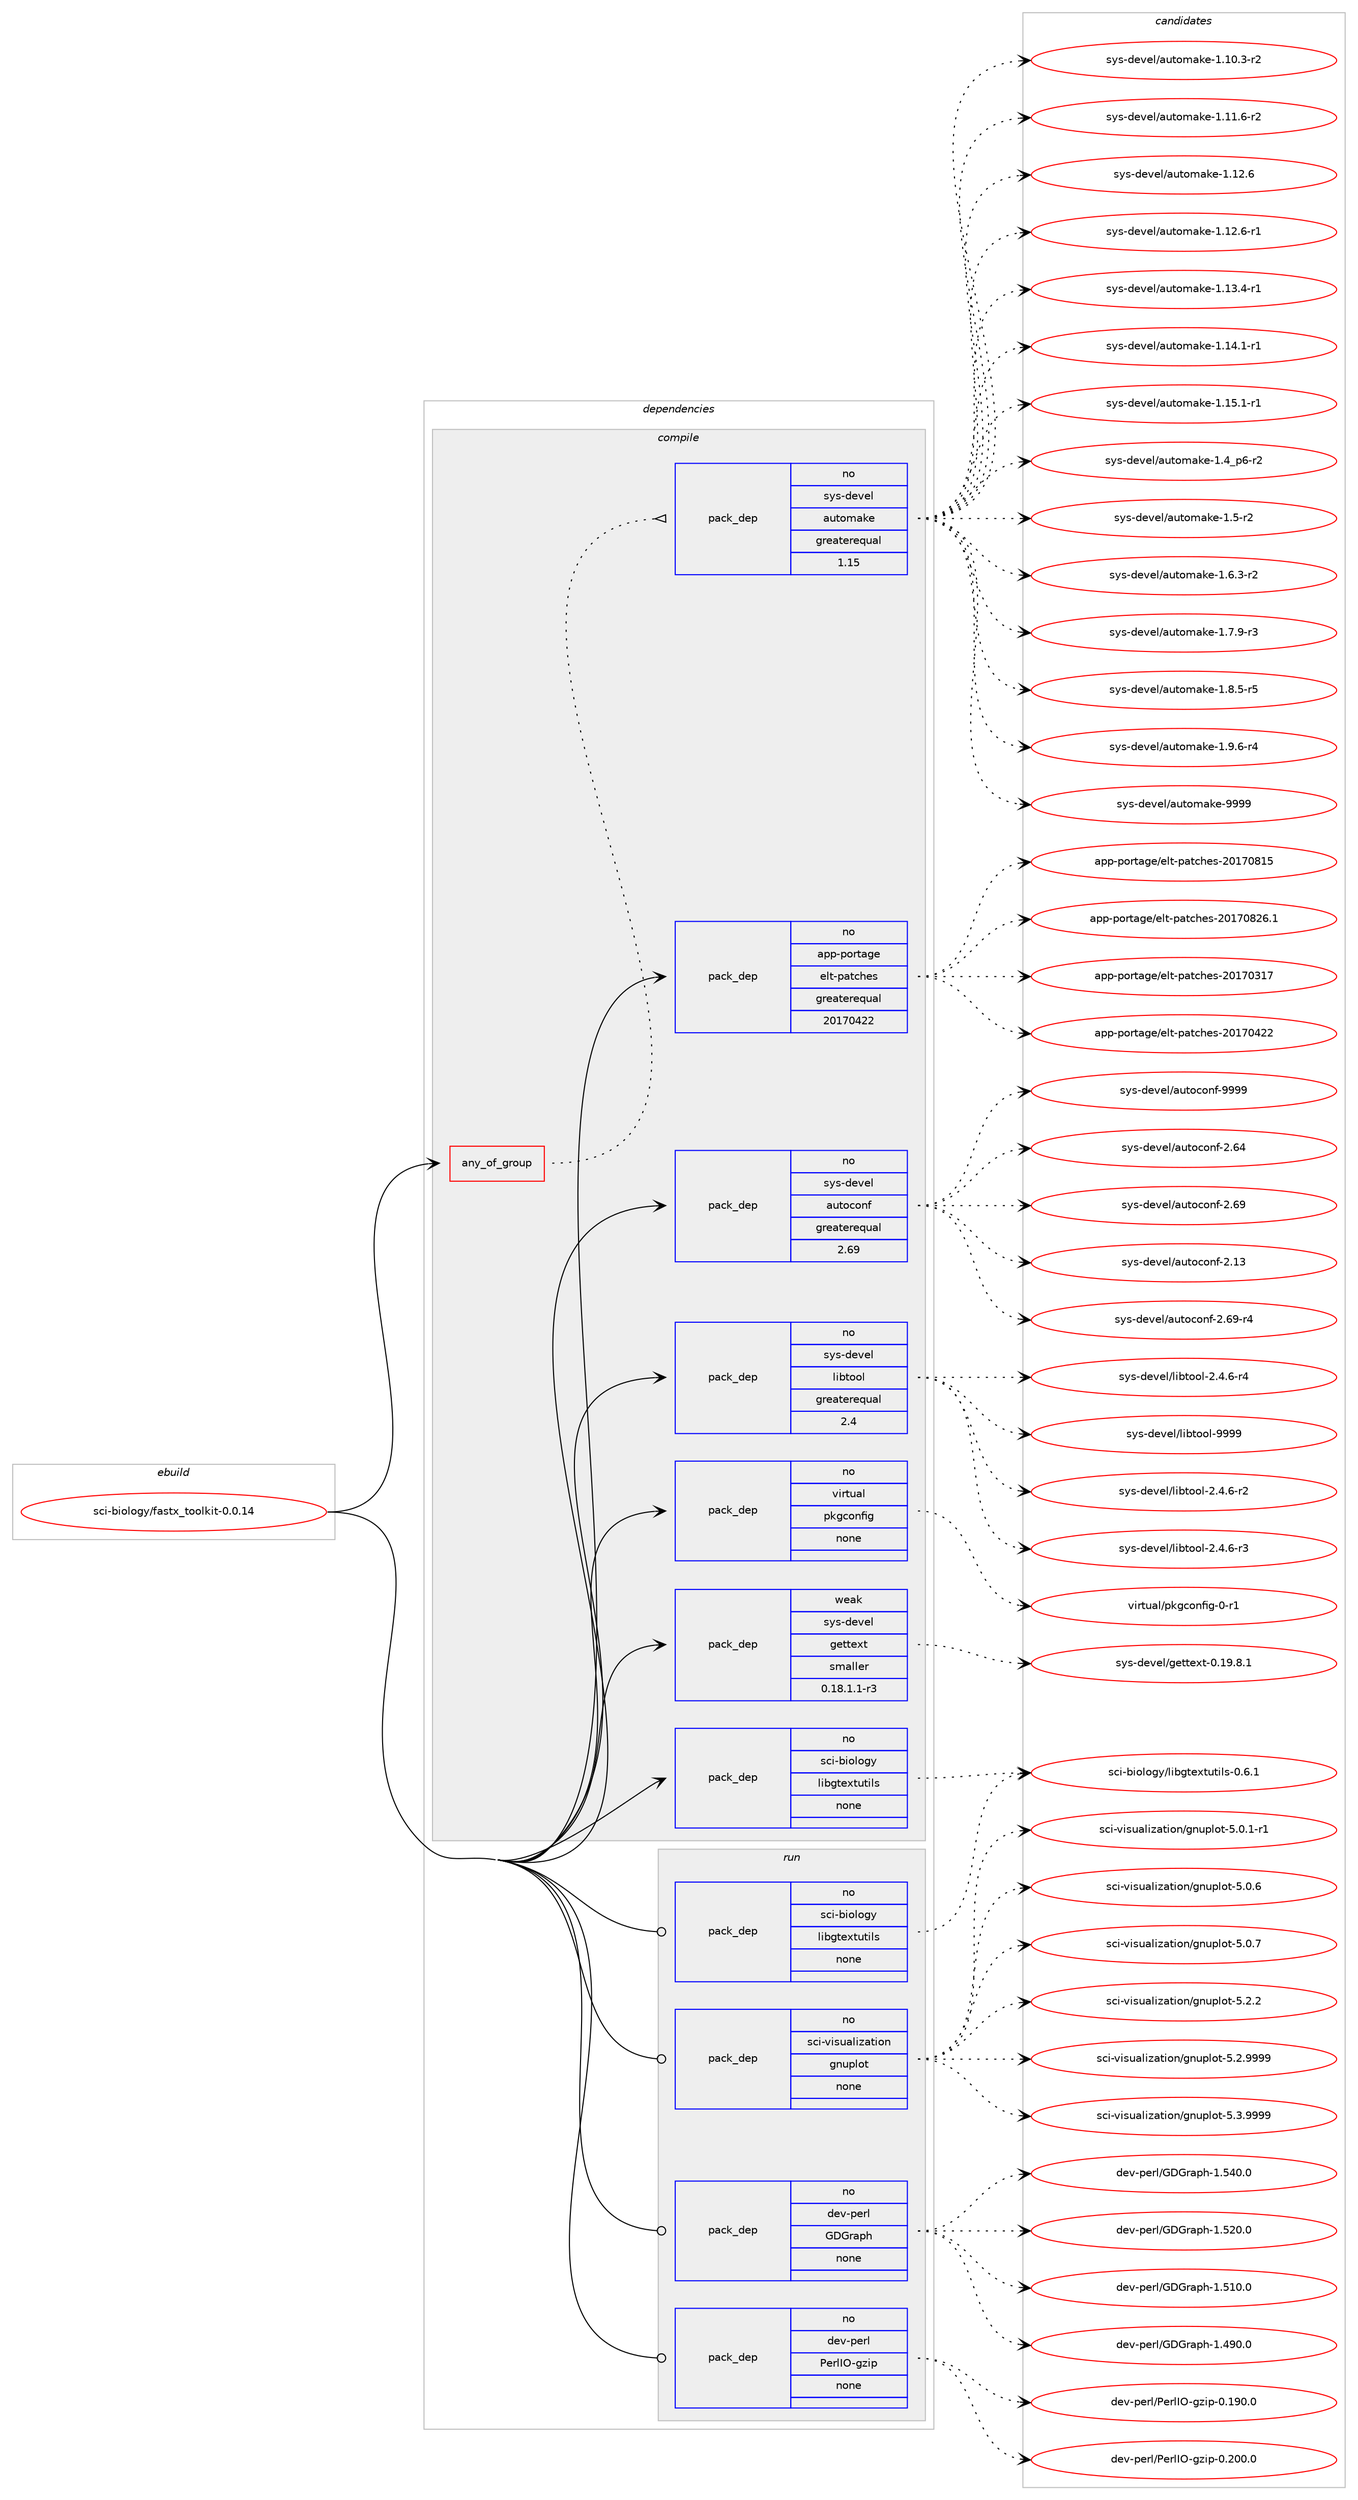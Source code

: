 digraph prolog {

# *************
# Graph options
# *************

newrank=true;
concentrate=true;
compound=true;
graph [rankdir=LR,fontname=Helvetica,fontsize=10,ranksep=1.5];#, ranksep=2.5, nodesep=0.2];
edge  [arrowhead=vee];
node  [fontname=Helvetica,fontsize=10];

# **********
# The ebuild
# **********

subgraph cluster_leftcol {
color=gray;
rank=same;
label=<<i>ebuild</i>>;
id [label="sci-biology/fastx_toolkit-0.0.14", color=red, width=4, href="../sci-biology/fastx_toolkit-0.0.14.svg"];
}

# ****************
# The dependencies
# ****************

subgraph cluster_midcol {
color=gray;
label=<<i>dependencies</i>>;
subgraph cluster_compile {
fillcolor="#eeeeee";
style=filled;
label=<<i>compile</i>>;
subgraph any26 {
dependency1142 [label=<<TABLE BORDER="0" CELLBORDER="1" CELLSPACING="0" CELLPADDING="4"><TR><TD CELLPADDING="10">any_of_group</TD></TR></TABLE>>, shape=none, color=red];subgraph pack778 {
dependency1143 [label=<<TABLE BORDER="0" CELLBORDER="1" CELLSPACING="0" CELLPADDING="4" WIDTH="220"><TR><TD ROWSPAN="6" CELLPADDING="30">pack_dep</TD></TR><TR><TD WIDTH="110">no</TD></TR><TR><TD>sys-devel</TD></TR><TR><TD>automake</TD></TR><TR><TD>greaterequal</TD></TR><TR><TD>1.15</TD></TR></TABLE>>, shape=none, color=blue];
}
dependency1142:e -> dependency1143:w [weight=20,style="dotted",arrowhead="oinv"];
}
id:e -> dependency1142:w [weight=20,style="solid",arrowhead="vee"];
subgraph pack779 {
dependency1144 [label=<<TABLE BORDER="0" CELLBORDER="1" CELLSPACING="0" CELLPADDING="4" WIDTH="220"><TR><TD ROWSPAN="6" CELLPADDING="30">pack_dep</TD></TR><TR><TD WIDTH="110">no</TD></TR><TR><TD>app-portage</TD></TR><TR><TD>elt-patches</TD></TR><TR><TD>greaterequal</TD></TR><TR><TD>20170422</TD></TR></TABLE>>, shape=none, color=blue];
}
id:e -> dependency1144:w [weight=20,style="solid",arrowhead="vee"];
subgraph pack780 {
dependency1145 [label=<<TABLE BORDER="0" CELLBORDER="1" CELLSPACING="0" CELLPADDING="4" WIDTH="220"><TR><TD ROWSPAN="6" CELLPADDING="30">pack_dep</TD></TR><TR><TD WIDTH="110">no</TD></TR><TR><TD>sci-biology</TD></TR><TR><TD>libgtextutils</TD></TR><TR><TD>none</TD></TR><TR><TD></TD></TR></TABLE>>, shape=none, color=blue];
}
id:e -> dependency1145:w [weight=20,style="solid",arrowhead="vee"];
subgraph pack781 {
dependency1146 [label=<<TABLE BORDER="0" CELLBORDER="1" CELLSPACING="0" CELLPADDING="4" WIDTH="220"><TR><TD ROWSPAN="6" CELLPADDING="30">pack_dep</TD></TR><TR><TD WIDTH="110">no</TD></TR><TR><TD>sys-devel</TD></TR><TR><TD>autoconf</TD></TR><TR><TD>greaterequal</TD></TR><TR><TD>2.69</TD></TR></TABLE>>, shape=none, color=blue];
}
id:e -> dependency1146:w [weight=20,style="solid",arrowhead="vee"];
subgraph pack782 {
dependency1147 [label=<<TABLE BORDER="0" CELLBORDER="1" CELLSPACING="0" CELLPADDING="4" WIDTH="220"><TR><TD ROWSPAN="6" CELLPADDING="30">pack_dep</TD></TR><TR><TD WIDTH="110">no</TD></TR><TR><TD>sys-devel</TD></TR><TR><TD>libtool</TD></TR><TR><TD>greaterequal</TD></TR><TR><TD>2.4</TD></TR></TABLE>>, shape=none, color=blue];
}
id:e -> dependency1147:w [weight=20,style="solid",arrowhead="vee"];
subgraph pack783 {
dependency1148 [label=<<TABLE BORDER="0" CELLBORDER="1" CELLSPACING="0" CELLPADDING="4" WIDTH="220"><TR><TD ROWSPAN="6" CELLPADDING="30">pack_dep</TD></TR><TR><TD WIDTH="110">no</TD></TR><TR><TD>virtual</TD></TR><TR><TD>pkgconfig</TD></TR><TR><TD>none</TD></TR><TR><TD></TD></TR></TABLE>>, shape=none, color=blue];
}
id:e -> dependency1148:w [weight=20,style="solid",arrowhead="vee"];
subgraph pack784 {
dependency1149 [label=<<TABLE BORDER="0" CELLBORDER="1" CELLSPACING="0" CELLPADDING="4" WIDTH="220"><TR><TD ROWSPAN="6" CELLPADDING="30">pack_dep</TD></TR><TR><TD WIDTH="110">weak</TD></TR><TR><TD>sys-devel</TD></TR><TR><TD>gettext</TD></TR><TR><TD>smaller</TD></TR><TR><TD>0.18.1.1-r3</TD></TR></TABLE>>, shape=none, color=blue];
}
id:e -> dependency1149:w [weight=20,style="solid",arrowhead="vee"];
}
subgraph cluster_compileandrun {
fillcolor="#eeeeee";
style=filled;
label=<<i>compile and run</i>>;
}
subgraph cluster_run {
fillcolor="#eeeeee";
style=filled;
label=<<i>run</i>>;
subgraph pack785 {
dependency1150 [label=<<TABLE BORDER="0" CELLBORDER="1" CELLSPACING="0" CELLPADDING="4" WIDTH="220"><TR><TD ROWSPAN="6" CELLPADDING="30">pack_dep</TD></TR><TR><TD WIDTH="110">no</TD></TR><TR><TD>dev-perl</TD></TR><TR><TD>GDGraph</TD></TR><TR><TD>none</TD></TR><TR><TD></TD></TR></TABLE>>, shape=none, color=blue];
}
id:e -> dependency1150:w [weight=20,style="solid",arrowhead="odot"];
subgraph pack786 {
dependency1151 [label=<<TABLE BORDER="0" CELLBORDER="1" CELLSPACING="0" CELLPADDING="4" WIDTH="220"><TR><TD ROWSPAN="6" CELLPADDING="30">pack_dep</TD></TR><TR><TD WIDTH="110">no</TD></TR><TR><TD>dev-perl</TD></TR><TR><TD>PerlIO-gzip</TD></TR><TR><TD>none</TD></TR><TR><TD></TD></TR></TABLE>>, shape=none, color=blue];
}
id:e -> dependency1151:w [weight=20,style="solid",arrowhead="odot"];
subgraph pack787 {
dependency1152 [label=<<TABLE BORDER="0" CELLBORDER="1" CELLSPACING="0" CELLPADDING="4" WIDTH="220"><TR><TD ROWSPAN="6" CELLPADDING="30">pack_dep</TD></TR><TR><TD WIDTH="110">no</TD></TR><TR><TD>sci-biology</TD></TR><TR><TD>libgtextutils</TD></TR><TR><TD>none</TD></TR><TR><TD></TD></TR></TABLE>>, shape=none, color=blue];
}
id:e -> dependency1152:w [weight=20,style="solid",arrowhead="odot"];
subgraph pack788 {
dependency1153 [label=<<TABLE BORDER="0" CELLBORDER="1" CELLSPACING="0" CELLPADDING="4" WIDTH="220"><TR><TD ROWSPAN="6" CELLPADDING="30">pack_dep</TD></TR><TR><TD WIDTH="110">no</TD></TR><TR><TD>sci-visualization</TD></TR><TR><TD>gnuplot</TD></TR><TR><TD>none</TD></TR><TR><TD></TD></TR></TABLE>>, shape=none, color=blue];
}
id:e -> dependency1153:w [weight=20,style="solid",arrowhead="odot"];
}
}

# **************
# The candidates
# **************

subgraph cluster_choices {
rank=same;
color=gray;
label=<<i>candidates</i>>;

subgraph choice778 {
color=black;
nodesep=1;
choice11512111545100101118101108479711711611110997107101454946494846514511450 [label="sys-devel/automake-1.10.3-r2", color=red, width=4,href="../sys-devel/automake-1.10.3-r2.svg"];
choice11512111545100101118101108479711711611110997107101454946494946544511450 [label="sys-devel/automake-1.11.6-r2", color=red, width=4,href="../sys-devel/automake-1.11.6-r2.svg"];
choice1151211154510010111810110847971171161111099710710145494649504654 [label="sys-devel/automake-1.12.6", color=red, width=4,href="../sys-devel/automake-1.12.6.svg"];
choice11512111545100101118101108479711711611110997107101454946495046544511449 [label="sys-devel/automake-1.12.6-r1", color=red, width=4,href="../sys-devel/automake-1.12.6-r1.svg"];
choice11512111545100101118101108479711711611110997107101454946495146524511449 [label="sys-devel/automake-1.13.4-r1", color=red, width=4,href="../sys-devel/automake-1.13.4-r1.svg"];
choice11512111545100101118101108479711711611110997107101454946495246494511449 [label="sys-devel/automake-1.14.1-r1", color=red, width=4,href="../sys-devel/automake-1.14.1-r1.svg"];
choice11512111545100101118101108479711711611110997107101454946495346494511449 [label="sys-devel/automake-1.15.1-r1", color=red, width=4,href="../sys-devel/automake-1.15.1-r1.svg"];
choice115121115451001011181011084797117116111109971071014549465295112544511450 [label="sys-devel/automake-1.4_p6-r2", color=red, width=4,href="../sys-devel/automake-1.4_p6-r2.svg"];
choice11512111545100101118101108479711711611110997107101454946534511450 [label="sys-devel/automake-1.5-r2", color=red, width=4,href="../sys-devel/automake-1.5-r2.svg"];
choice115121115451001011181011084797117116111109971071014549465446514511450 [label="sys-devel/automake-1.6.3-r2", color=red, width=4,href="../sys-devel/automake-1.6.3-r2.svg"];
choice115121115451001011181011084797117116111109971071014549465546574511451 [label="sys-devel/automake-1.7.9-r3", color=red, width=4,href="../sys-devel/automake-1.7.9-r3.svg"];
choice115121115451001011181011084797117116111109971071014549465646534511453 [label="sys-devel/automake-1.8.5-r5", color=red, width=4,href="../sys-devel/automake-1.8.5-r5.svg"];
choice115121115451001011181011084797117116111109971071014549465746544511452 [label="sys-devel/automake-1.9.6-r4", color=red, width=4,href="../sys-devel/automake-1.9.6-r4.svg"];
choice115121115451001011181011084797117116111109971071014557575757 [label="sys-devel/automake-9999", color=red, width=4,href="../sys-devel/automake-9999.svg"];
dependency1143:e -> choice11512111545100101118101108479711711611110997107101454946494846514511450:w [style=dotted,weight="100"];
dependency1143:e -> choice11512111545100101118101108479711711611110997107101454946494946544511450:w [style=dotted,weight="100"];
dependency1143:e -> choice1151211154510010111810110847971171161111099710710145494649504654:w [style=dotted,weight="100"];
dependency1143:e -> choice11512111545100101118101108479711711611110997107101454946495046544511449:w [style=dotted,weight="100"];
dependency1143:e -> choice11512111545100101118101108479711711611110997107101454946495146524511449:w [style=dotted,weight="100"];
dependency1143:e -> choice11512111545100101118101108479711711611110997107101454946495246494511449:w [style=dotted,weight="100"];
dependency1143:e -> choice11512111545100101118101108479711711611110997107101454946495346494511449:w [style=dotted,weight="100"];
dependency1143:e -> choice115121115451001011181011084797117116111109971071014549465295112544511450:w [style=dotted,weight="100"];
dependency1143:e -> choice11512111545100101118101108479711711611110997107101454946534511450:w [style=dotted,weight="100"];
dependency1143:e -> choice115121115451001011181011084797117116111109971071014549465446514511450:w [style=dotted,weight="100"];
dependency1143:e -> choice115121115451001011181011084797117116111109971071014549465546574511451:w [style=dotted,weight="100"];
dependency1143:e -> choice115121115451001011181011084797117116111109971071014549465646534511453:w [style=dotted,weight="100"];
dependency1143:e -> choice115121115451001011181011084797117116111109971071014549465746544511452:w [style=dotted,weight="100"];
dependency1143:e -> choice115121115451001011181011084797117116111109971071014557575757:w [style=dotted,weight="100"];
}
subgraph choice779 {
color=black;
nodesep=1;
choice97112112451121111141169710310147101108116451129711699104101115455048495548514955 [label="app-portage/elt-patches-20170317", color=red, width=4,href="../app-portage/elt-patches-20170317.svg"];
choice97112112451121111141169710310147101108116451129711699104101115455048495548525050 [label="app-portage/elt-patches-20170422", color=red, width=4,href="../app-portage/elt-patches-20170422.svg"];
choice97112112451121111141169710310147101108116451129711699104101115455048495548564953 [label="app-portage/elt-patches-20170815", color=red, width=4,href="../app-portage/elt-patches-20170815.svg"];
choice971121124511211111411697103101471011081164511297116991041011154550484955485650544649 [label="app-portage/elt-patches-20170826.1", color=red, width=4,href="../app-portage/elt-patches-20170826.1.svg"];
dependency1144:e -> choice97112112451121111141169710310147101108116451129711699104101115455048495548514955:w [style=dotted,weight="100"];
dependency1144:e -> choice97112112451121111141169710310147101108116451129711699104101115455048495548525050:w [style=dotted,weight="100"];
dependency1144:e -> choice97112112451121111141169710310147101108116451129711699104101115455048495548564953:w [style=dotted,weight="100"];
dependency1144:e -> choice971121124511211111411697103101471011081164511297116991041011154550484955485650544649:w [style=dotted,weight="100"];
}
subgraph choice780 {
color=black;
nodesep=1;
choice1159910545981051111081111031214710810598103116101120116117116105108115454846544649 [label="sci-biology/libgtextutils-0.6.1", color=red, width=4,href="../sci-biology/libgtextutils-0.6.1.svg"];
dependency1145:e -> choice1159910545981051111081111031214710810598103116101120116117116105108115454846544649:w [style=dotted,weight="100"];
}
subgraph choice781 {
color=black;
nodesep=1;
choice115121115451001011181011084797117116111991111101024550465452 [label="sys-devel/autoconf-2.64", color=red, width=4,href="../sys-devel/autoconf-2.64.svg"];
choice115121115451001011181011084797117116111991111101024550465457 [label="sys-devel/autoconf-2.69", color=red, width=4,href="../sys-devel/autoconf-2.69.svg"];
choice115121115451001011181011084797117116111991111101024550464951 [label="sys-devel/autoconf-2.13", color=red, width=4,href="../sys-devel/autoconf-2.13.svg"];
choice1151211154510010111810110847971171161119911111010245504654574511452 [label="sys-devel/autoconf-2.69-r4", color=red, width=4,href="../sys-devel/autoconf-2.69-r4.svg"];
choice115121115451001011181011084797117116111991111101024557575757 [label="sys-devel/autoconf-9999", color=red, width=4,href="../sys-devel/autoconf-9999.svg"];
dependency1146:e -> choice115121115451001011181011084797117116111991111101024550465452:w [style=dotted,weight="100"];
dependency1146:e -> choice115121115451001011181011084797117116111991111101024550465457:w [style=dotted,weight="100"];
dependency1146:e -> choice115121115451001011181011084797117116111991111101024550464951:w [style=dotted,weight="100"];
dependency1146:e -> choice1151211154510010111810110847971171161119911111010245504654574511452:w [style=dotted,weight="100"];
dependency1146:e -> choice115121115451001011181011084797117116111991111101024557575757:w [style=dotted,weight="100"];
}
subgraph choice782 {
color=black;
nodesep=1;
choice1151211154510010111810110847108105981161111111084550465246544511450 [label="sys-devel/libtool-2.4.6-r2", color=red, width=4,href="../sys-devel/libtool-2.4.6-r2.svg"];
choice1151211154510010111810110847108105981161111111084550465246544511451 [label="sys-devel/libtool-2.4.6-r3", color=red, width=4,href="../sys-devel/libtool-2.4.6-r3.svg"];
choice1151211154510010111810110847108105981161111111084550465246544511452 [label="sys-devel/libtool-2.4.6-r4", color=red, width=4,href="../sys-devel/libtool-2.4.6-r4.svg"];
choice1151211154510010111810110847108105981161111111084557575757 [label="sys-devel/libtool-9999", color=red, width=4,href="../sys-devel/libtool-9999.svg"];
dependency1147:e -> choice1151211154510010111810110847108105981161111111084550465246544511450:w [style=dotted,weight="100"];
dependency1147:e -> choice1151211154510010111810110847108105981161111111084550465246544511451:w [style=dotted,weight="100"];
dependency1147:e -> choice1151211154510010111810110847108105981161111111084550465246544511452:w [style=dotted,weight="100"];
dependency1147:e -> choice1151211154510010111810110847108105981161111111084557575757:w [style=dotted,weight="100"];
}
subgraph choice783 {
color=black;
nodesep=1;
choice11810511411611797108471121071039911111010210510345484511449 [label="virtual/pkgconfig-0-r1", color=red, width=4,href="../virtual/pkgconfig-0-r1.svg"];
dependency1148:e -> choice11810511411611797108471121071039911111010210510345484511449:w [style=dotted,weight="100"];
}
subgraph choice784 {
color=black;
nodesep=1;
choice1151211154510010111810110847103101116116101120116454846495746564649 [label="sys-devel/gettext-0.19.8.1", color=red, width=4,href="../sys-devel/gettext-0.19.8.1.svg"];
dependency1149:e -> choice1151211154510010111810110847103101116116101120116454846495746564649:w [style=dotted,weight="100"];
}
subgraph choice785 {
color=black;
nodesep=1;
choice1001011184511210111410847716871114971121044549465257484648 [label="dev-perl/GDGraph-1.490.0", color=red, width=4,href="../dev-perl/GDGraph-1.490.0.svg"];
choice1001011184511210111410847716871114971121044549465349484648 [label="dev-perl/GDGraph-1.510.0", color=red, width=4,href="../dev-perl/GDGraph-1.510.0.svg"];
choice1001011184511210111410847716871114971121044549465350484648 [label="dev-perl/GDGraph-1.520.0", color=red, width=4,href="../dev-perl/GDGraph-1.520.0.svg"];
choice1001011184511210111410847716871114971121044549465352484648 [label="dev-perl/GDGraph-1.540.0", color=red, width=4,href="../dev-perl/GDGraph-1.540.0.svg"];
dependency1150:e -> choice1001011184511210111410847716871114971121044549465257484648:w [style=dotted,weight="100"];
dependency1150:e -> choice1001011184511210111410847716871114971121044549465349484648:w [style=dotted,weight="100"];
dependency1150:e -> choice1001011184511210111410847716871114971121044549465350484648:w [style=dotted,weight="100"];
dependency1150:e -> choice1001011184511210111410847716871114971121044549465352484648:w [style=dotted,weight="100"];
}
subgraph choice786 {
color=black;
nodesep=1;
choice1001011184511210111410847801011141087379451031221051124548464957484648 [label="dev-perl/PerlIO-gzip-0.190.0", color=red, width=4,href="../dev-perl/PerlIO-gzip-0.190.0.svg"];
choice1001011184511210111410847801011141087379451031221051124548465048484648 [label="dev-perl/PerlIO-gzip-0.200.0", color=red, width=4,href="../dev-perl/PerlIO-gzip-0.200.0.svg"];
dependency1151:e -> choice1001011184511210111410847801011141087379451031221051124548464957484648:w [style=dotted,weight="100"];
dependency1151:e -> choice1001011184511210111410847801011141087379451031221051124548465048484648:w [style=dotted,weight="100"];
}
subgraph choice787 {
color=black;
nodesep=1;
choice1159910545981051111081111031214710810598103116101120116117116105108115454846544649 [label="sci-biology/libgtextutils-0.6.1", color=red, width=4,href="../sci-biology/libgtextutils-0.6.1.svg"];
dependency1152:e -> choice1159910545981051111081111031214710810598103116101120116117116105108115454846544649:w [style=dotted,weight="100"];
}
subgraph choice788 {
color=black;
nodesep=1;
choice11599105451181051151179710810512297116105111110471031101171121081111164553464846494511449 [label="sci-visualization/gnuplot-5.0.1-r1", color=red, width=4,href="../sci-visualization/gnuplot-5.0.1-r1.svg"];
choice1159910545118105115117971081051229711610511111047103110117112108111116455346484654 [label="sci-visualization/gnuplot-5.0.6", color=red, width=4,href="../sci-visualization/gnuplot-5.0.6.svg"];
choice1159910545118105115117971081051229711610511111047103110117112108111116455346484655 [label="sci-visualization/gnuplot-5.0.7", color=red, width=4,href="../sci-visualization/gnuplot-5.0.7.svg"];
choice1159910545118105115117971081051229711610511111047103110117112108111116455346504650 [label="sci-visualization/gnuplot-5.2.2", color=red, width=4,href="../sci-visualization/gnuplot-5.2.2.svg"];
choice1159910545118105115117971081051229711610511111047103110117112108111116455346504657575757 [label="sci-visualization/gnuplot-5.2.9999", color=red, width=4,href="../sci-visualization/gnuplot-5.2.9999.svg"];
choice1159910545118105115117971081051229711610511111047103110117112108111116455346514657575757 [label="sci-visualization/gnuplot-5.3.9999", color=red, width=4,href="../sci-visualization/gnuplot-5.3.9999.svg"];
dependency1153:e -> choice11599105451181051151179710810512297116105111110471031101171121081111164553464846494511449:w [style=dotted,weight="100"];
dependency1153:e -> choice1159910545118105115117971081051229711610511111047103110117112108111116455346484654:w [style=dotted,weight="100"];
dependency1153:e -> choice1159910545118105115117971081051229711610511111047103110117112108111116455346484655:w [style=dotted,weight="100"];
dependency1153:e -> choice1159910545118105115117971081051229711610511111047103110117112108111116455346504650:w [style=dotted,weight="100"];
dependency1153:e -> choice1159910545118105115117971081051229711610511111047103110117112108111116455346504657575757:w [style=dotted,weight="100"];
dependency1153:e -> choice1159910545118105115117971081051229711610511111047103110117112108111116455346514657575757:w [style=dotted,weight="100"];
}
}

}
